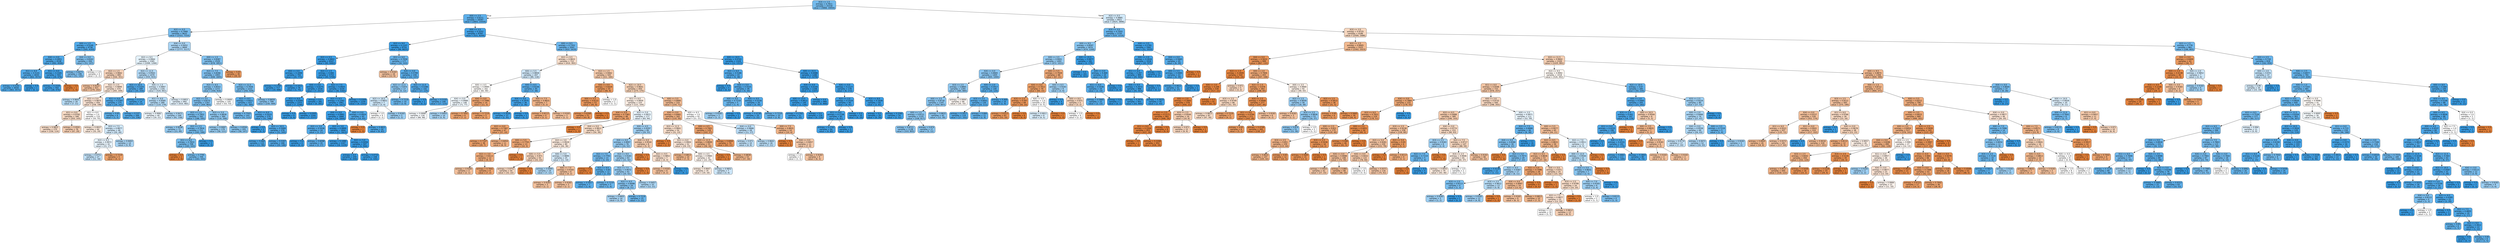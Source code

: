 digraph Tree {
node [shape=box, style="filled, rounded", color="black", fontname=helvetica] ;
edge [fontname=helvetica] ;
0 [label="X[3] <= 1.5\nentropy = 0.7811\nsamples = 25318\nvalue = [5868, 19450]", fillcolor="#399de5b2"] ;
1 [label="X[0] <= 2.5\nentropy = 0.6211\nsamples = 18397\nvalue = [2843, 15554]", fillcolor="#399de5d0"] ;
0 -> 1 [labeldistance=2.5, labelangle=45, headlabel="True"] ;
2 [label="X[2] <= 0.5\nentropy = 0.7968\nsamples = 9632\nvalue = [2322, 7310]", fillcolor="#399de5ae"] ;
1 -> 2 ;
3 [label="X[0] <= 1.5\nentropy = 0.5149\nsamples = 4738\nvalue = [545, 4193]", fillcolor="#399de5de"] ;
2 -> 3 ;
4 [label="X[4] <= 0.0\nentropy = 0.4951\nsamples = 4538\nvalue = [492, 4046]", fillcolor="#399de5e0"] ;
3 -> 4 ;
5 [label="X[1] <= 6.0\nentropy = 0.5141\nsamples = 4035\nvalue = [463, 3572]", fillcolor="#399de5de"] ;
4 -> 5 ;
6 [label="entropy = 0.5142\nsamples = 4034\nvalue = [463, 3571]", fillcolor="#399de5de"] ;
5 -> 6 ;
7 [label="entropy = 0.0\nsamples = 1\nvalue = [0, 1]", fillcolor="#399de5ff"] ;
5 -> 7 ;
8 [label="X[1] <= 6.0\nentropy = 0.3181\nsamples = 503\nvalue = [29, 474]", fillcolor="#399de5ef"] ;
4 -> 8 ;
9 [label="entropy = 0.3104\nsamples = 502\nvalue = [28, 474]", fillcolor="#399de5f0"] ;
8 -> 9 ;
10 [label="entropy = 0.0\nsamples = 1\nvalue = [1, 0]", fillcolor="#e58139ff"] ;
8 -> 10 ;
11 [label="X[4] <= 0.0\nentropy = 0.8342\nsamples = 200\nvalue = [53, 147]", fillcolor="#399de5a3"] ;
3 -> 11 ;
12 [label="entropy = 0.8271\nsamples = 196\nvalue = [51, 145]", fillcolor="#399de5a5"] ;
11 -> 12 ;
13 [label="entropy = 1.0\nsamples = 4\nvalue = [2, 2]", fillcolor="#e5813900"] ;
11 -> 13 ;
14 [label="X[4] <= 0.0\nentropy = 0.9452\nsamples = 4894\nvalue = [1777, 3117]", fillcolor="#399de56e"] ;
2 -> 14 ;
15 [label="X[2] <= 9.5\nentropy = 0.9964\nsamples = 2365\nvalue = [1099, 1266]", fillcolor="#399de522"] ;
14 -> 15 ;
16 [label="X[2] <= 1.5\nentropy = 0.9662\nsamples = 895\nvalue = [544, 351]", fillcolor="#e581395a"] ;
15 -> 16 ;
17 [label="entropy = 0.9222\nsamples = 421\nvalue = [279, 142]", fillcolor="#e581397d"] ;
16 -> 17 ;
18 [label="X[2] <= 2.5\nentropy = 0.9899\nsamples = 474\nvalue = [265, 209]", fillcolor="#e5813936"] ;
16 -> 18 ;
19 [label="entropy = 0.9641\nsamples = 18\nvalue = [7, 11]", fillcolor="#399de55d"] ;
18 -> 19 ;
20 [label="X[2] <= 5.0\nentropy = 0.9875\nsamples = 456\nvalue = [258, 198]", fillcolor="#e581393b"] ;
18 -> 20 ;
21 [label="X[1] <= 6.0\nentropy = 0.9782\nsamples = 346\nvalue = [203, 143]", fillcolor="#e581394b"] ;
20 -> 21 ;
22 [label="entropy = 0.9825\nsamples = 270\nvalue = [156, 114]", fillcolor="#e5813945"] ;
21 -> 22 ;
23 [label="entropy = 0.9591\nsamples = 76\nvalue = [47, 29]", fillcolor="#e5813962"] ;
21 -> 23 ;
24 [label="X[1] <= 6.0\nentropy = 1.0\nsamples = 110\nvalue = [55, 55]", fillcolor="#e5813900"] ;
20 -> 24 ;
25 [label="entropy = 0.9937\nsamples = 64\nvalue = [35, 29]", fillcolor="#e581392c"] ;
24 -> 25 ;
26 [label="X[2] <= 7.5\nentropy = 0.9877\nsamples = 46\nvalue = [20, 26]", fillcolor="#399de53b"] ;
24 -> 26 ;
27 [label="X[2] <= 6.5\nentropy = 0.9972\nsamples = 32\nvalue = [15, 17]", fillcolor="#399de51e"] ;
26 -> 27 ;
28 [label="entropy = 0.9751\nsamples = 27\nvalue = [11, 16]", fillcolor="#399de550"] ;
27 -> 28 ;
29 [label="entropy = 0.7219\nsamples = 5\nvalue = [4, 1]", fillcolor="#e58139bf"] ;
27 -> 29 ;
30 [label="entropy = 0.9403\nsamples = 14\nvalue = [5, 9]", fillcolor="#399de571"] ;
26 -> 30 ;
31 [label="X[2] <= 11.5\nentropy = 0.9563\nsamples = 1470\nvalue = [555, 915]", fillcolor="#399de564"] ;
15 -> 31 ;
32 [label="X[2] <= 10.5\nentropy = 0.5325\nsamples = 289\nvalue = [35, 254]", fillcolor="#399de5dc"] ;
31 -> 32 ;
33 [label="X[1] <= 6.0\nentropy = 0.5397\nsamples = 275\nvalue = [34, 241]", fillcolor="#399de5db"] ;
32 -> 33 ;
34 [label="entropy = 0.65\nsamples = 6\nvalue = [1, 5]", fillcolor="#399de5cc"] ;
33 -> 34 ;
35 [label="entropy = 0.537\nsamples = 269\nvalue = [33, 236]", fillcolor="#399de5db"] ;
33 -> 35 ;
36 [label="entropy = 0.3712\nsamples = 14\nvalue = [1, 13]", fillcolor="#399de5eb"] ;
32 -> 36 ;
37 [label="X[0] <= 1.5\nentropy = 0.9897\nsamples = 1181\nvalue = [520, 661]", fillcolor="#399de536"] ;
31 -> 37 ;
38 [label="X[1] <= 6.0\nentropy = 0.9585\nsamples = 289\nvalue = [110, 179]", fillcolor="#399de562"] ;
37 -> 38 ;
39 [label="entropy = 0.9982\nsamples = 40\nvalue = [19, 21]", fillcolor="#399de518"] ;
38 -> 39 ;
40 [label="entropy = 0.9471\nsamples = 249\nvalue = [91, 158]", fillcolor="#399de56c"] ;
38 -> 40 ;
41 [label="entropy = 0.9953\nsamples = 892\nvalue = [410, 482]", fillcolor="#399de526"] ;
37 -> 41 ;
42 [label="X[0] <= 1.5\nentropy = 0.8387\nsamples = 2529\nvalue = [678, 1851]", fillcolor="#399de5a2"] ;
14 -> 42 ;
43 [label="X[2] <= 7.5\nentropy = 0.8266\nsamples = 2493\nvalue = [648, 1845]", fillcolor="#399de5a5"] ;
42 -> 43 ;
44 [label="X[2] <= 6.5\nentropy = 0.8553\nsamples = 1272\nvalue = [356, 916]", fillcolor="#399de59c"] ;
43 -> 44 ;
45 [label="X[2] <= 3.5\nentropy = 0.8275\nsamples = 1167\nvalue = [304, 863]", fillcolor="#399de5a5"] ;
44 -> 45 ;
46 [label="X[2] <= 1.5\nentropy = 0.7952\nsamples = 783\nvalue = [188, 595]", fillcolor="#399de5ae"] ;
45 -> 46 ;
47 [label="entropy = 0.9038\nsamples = 72\nvalue = [23, 49]", fillcolor="#399de587"] ;
46 -> 47 ;
48 [label="X[2] <= 2.5\nentropy = 0.7816\nsamples = 711\nvalue = [165, 546]", fillcolor="#399de5b2"] ;
46 -> 48 ;
49 [label="X[1] <= 6.0\nentropy = 0.7833\nsamples = 708\nvalue = [165, 543]", fillcolor="#399de5b2"] ;
48 -> 49 ;
50 [label="entropy = 0.0\nsamples = 2\nvalue = [2, 0]", fillcolor="#e58139ff"] ;
49 -> 50 ;
51 [label="entropy = 0.7795\nsamples = 706\nvalue = [163, 543]", fillcolor="#399de5b2"] ;
49 -> 51 ;
52 [label="entropy = 0.0\nsamples = 3\nvalue = [0, 3]", fillcolor="#399de5ff"] ;
48 -> 52 ;
53 [label="X[2] <= 5.0\nentropy = 0.8838\nsamples = 384\nvalue = [116, 268]", fillcolor="#399de591"] ;
45 -> 53 ;
54 [label="entropy = 0.9087\nsamples = 179\nvalue = [58, 121]", fillcolor="#399de585"] ;
53 -> 54 ;
55 [label="entropy = 0.8594\nsamples = 205\nvalue = [58, 147]", fillcolor="#399de59a"] ;
53 -> 55 ;
56 [label="entropy = 0.9999\nsamples = 105\nvalue = [52, 53]", fillcolor="#399de505"] ;
44 -> 56 ;
57 [label="X[2] <= 11.5\nentropy = 0.7936\nsamples = 1221\nvalue = [292, 929]", fillcolor="#399de5af"] ;
43 -> 57 ;
58 [label="X[2] <= 8.5\nentropy = 0.6021\nsamples = 422\nvalue = [62, 360]", fillcolor="#399de5d3"] ;
57 -> 58 ;
59 [label="entropy = 0.7543\nsamples = 143\nvalue = [31, 112]", fillcolor="#399de5b8"] ;
58 -> 59 ;
60 [label="X[1] <= 6.0\nentropy = 0.5033\nsamples = 279\nvalue = [31, 248]", fillcolor="#399de5df"] ;
58 -> 60 ;
61 [label="entropy = 0.0\nsamples = 3\nvalue = [0, 3]", fillcolor="#399de5ff"] ;
60 -> 61 ;
62 [label="X[2] <= 10.5\nentropy = 0.5069\nsamples = 276\nvalue = [31, 245]", fillcolor="#399de5df"] ;
60 -> 62 ;
63 [label="entropy = 0.469\nsamples = 110\nvalue = [11, 99]", fillcolor="#399de5e3"] ;
62 -> 63 ;
64 [label="entropy = 0.5307\nsamples = 166\nvalue = [20, 146]", fillcolor="#399de5dc"] ;
62 -> 64 ;
65 [label="entropy = 0.8659\nsamples = 799\nvalue = [230, 569]", fillcolor="#399de598"] ;
57 -> 65 ;
66 [label="entropy = 0.65\nsamples = 36\nvalue = [30, 6]", fillcolor="#e58139cc"] ;
42 -> 66 ;
67 [label="X[0] <= 3.5\nentropy = 0.3252\nsamples = 8765\nvalue = [521, 8244]", fillcolor="#399de5ef"] ;
1 -> 67 ;
68 [label="X[2] <= 9.0\nentropy = 0.1107\nsamples = 6724\nvalue = [99, 6625]", fillcolor="#399de5fb"] ;
67 -> 68 ;
69 [label="X[2] <= 0.5\nentropy = 0.0803\nsamples = 6547\nvalue = [65, 6482]", fillcolor="#399de5fc"] ;
68 -> 69 ;
70 [label="X[4] <= 0.0\nentropy = 0.1698\nsamples = 793\nvalue = [20, 773]", fillcolor="#399de5f8"] ;
69 -> 70 ;
71 [label="entropy = 0.1765\nsamples = 717\nvalue = [19, 698]", fillcolor="#399de5f8"] ;
70 -> 71 ;
72 [label="entropy = 0.1011\nsamples = 76\nvalue = [1, 75]", fillcolor="#399de5fc"] ;
70 -> 72 ;
73 [label="X[2] <= 1.5\nentropy = 0.066\nsamples = 5754\nvalue = [45, 5709]", fillcolor="#399de5fd"] ;
69 -> 73 ;
74 [label="X[4] <= 0.0\nentropy = 0.0275\nsamples = 2534\nvalue = [7, 2527]", fillcolor="#399de5fe"] ;
73 -> 74 ;
75 [label="X[1] <= 6.0\nentropy = 0.0304\nsamples = 2253\nvalue = [7, 2246]", fillcolor="#399de5fe"] ;
74 -> 75 ;
76 [label="entropy = 0.0\nsamples = 9\nvalue = [0, 9]", fillcolor="#399de5ff"] ;
75 -> 76 ;
77 [label="entropy = 0.0305\nsamples = 2244\nvalue = [7, 2237]", fillcolor="#399de5fe"] ;
75 -> 77 ;
78 [label="entropy = 0.0\nsamples = 281\nvalue = [0, 281]", fillcolor="#399de5ff"] ;
74 -> 78 ;
79 [label="X[2] <= 7.5\nentropy = 0.0925\nsamples = 3220\nvalue = [38, 3182]", fillcolor="#399de5fc"] ;
73 -> 79 ;
80 [label="X[2] <= 6.5\nentropy = 0.1262\nsamples = 1961\nvalue = [34, 1927]", fillcolor="#399de5fb"] ;
79 -> 80 ;
81 [label="X[4] <= 0.0\nentropy = 0.0991\nsamples = 1868\nvalue = [24, 1844]", fillcolor="#399de5fc"] ;
80 -> 81 ;
82 [label="X[2] <= 3.0\nentropy = 0.5436\nsamples = 24\nvalue = [3, 21]", fillcolor="#399de5db"] ;
81 -> 82 ;
83 [label="entropy = 0.0\nsamples = 4\nvalue = [0, 4]", fillcolor="#399de5ff"] ;
82 -> 83 ;
84 [label="entropy = 0.6098\nsamples = 20\nvalue = [3, 17]", fillcolor="#399de5d2"] ;
82 -> 84 ;
85 [label="X[2] <= 3.0\nentropy = 0.0899\nsamples = 1844\nvalue = [21, 1823]", fillcolor="#399de5fc"] ;
81 -> 85 ;
86 [label="entropy = 0.1089\nsamples = 1247\nvalue = [18, 1229]", fillcolor="#399de5fb"] ;
85 -> 86 ;
87 [label="X[2] <= 5.0\nentropy = 0.0456\nsamples = 597\nvalue = [3, 594]", fillcolor="#399de5fe"] ;
85 -> 87 ;
88 [label="entropy = 0.0\nsamples = 259\nvalue = [0, 259]", fillcolor="#399de5ff"] ;
87 -> 88 ;
89 [label="entropy = 0.0732\nsamples = 338\nvalue = [3, 335]", fillcolor="#399de5fd"] ;
87 -> 89 ;
90 [label="X[4] <= 0.0\nentropy = 0.4924\nsamples = 93\nvalue = [10, 83]", fillcolor="#399de5e0"] ;
80 -> 90 ;
91 [label="entropy = 0.0\nsamples = 1\nvalue = [1, 0]", fillcolor="#e58139ff"] ;
90 -> 91 ;
92 [label="entropy = 0.4621\nsamples = 92\nvalue = [9, 83]", fillcolor="#399de5e3"] ;
90 -> 92 ;
93 [label="entropy = 0.0309\nsamples = 1259\nvalue = [4, 1255]", fillcolor="#399de5fe"] ;
79 -> 93 ;
94 [label="X[1] <= 6.0\nentropy = 0.7058\nsamples = 177\nvalue = [34, 143]", fillcolor="#399de5c2"] ;
68 -> 94 ;
95 [label="entropy = 0.9183\nsamples = 18\nvalue = [12, 6]", fillcolor="#e581397f"] ;
94 -> 95 ;
96 [label="X[4] <= 0.0\nentropy = 0.5799\nsamples = 159\nvalue = [22, 137]", fillcolor="#399de5d6"] ;
94 -> 96 ;
97 [label="X[2] <= 11.5\nentropy = 0.874\nsamples = 17\nvalue = [5, 12]", fillcolor="#399de595"] ;
96 -> 97 ;
98 [label="X[2] <= 10.5\nentropy = 0.9852\nsamples = 7\nvalue = [3, 4]", fillcolor="#399de540"] ;
97 -> 98 ;
99 [label="entropy = 1.0\nsamples = 4\nvalue = [2, 2]", fillcolor="#e5813900"] ;
98 -> 99 ;
100 [label="entropy = 0.9183\nsamples = 3\nvalue = [1, 2]", fillcolor="#399de57f"] ;
98 -> 100 ;
101 [label="entropy = 0.7219\nsamples = 10\nvalue = [2, 8]", fillcolor="#399de5bf"] ;
97 -> 101 ;
102 [label="X[2] <= 11.5\nentropy = 0.5286\nsamples = 142\nvalue = [17, 125]", fillcolor="#399de5dc"] ;
96 -> 102 ;
103 [label="entropy = 0.0\nsamples = 2\nvalue = [0, 2]", fillcolor="#399de5ff"] ;
102 -> 103 ;
104 [label="entropy = 0.5335\nsamples = 140\nvalue = [17, 123]", fillcolor="#399de5dc"] ;
102 -> 104 ;
105 [label="X[0] <= 8.5\nentropy = 0.7352\nsamples = 2041\nvalue = [422, 1619]", fillcolor="#399de5bd"] ;
67 -> 105 ;
106 [label="X[2] <= 0.5\nentropy = 0.9833\nsamples = 712\nvalue = [410, 302]", fillcolor="#e5813943"] ;
105 -> 106 ;
107 [label="X[0] <= 5.5\nentropy = 0.9858\nsamples = 207\nvalue = [89, 118]", fillcolor="#399de53f"] ;
106 -> 107 ;
108 [label="X[0] <= 4.5\nentropy = 0.9999\nsamples = 162\nvalue = [82, 80]", fillcolor="#e5813906"] ;
107 -> 108 ;
109 [label="X[4] <= 0.0\nentropy = 0.9988\nsamples = 148\nvalue = [71, 77]", fillcolor="#399de514"] ;
108 -> 109 ;
110 [label="entropy = 0.9998\nsamples = 134\nvalue = [66, 68]", fillcolor="#399de508"] ;
109 -> 110 ;
111 [label="entropy = 0.9403\nsamples = 14\nvalue = [5, 9]", fillcolor="#399de571"] ;
109 -> 111 ;
112 [label="X[4] <= 0.0\nentropy = 0.7496\nsamples = 14\nvalue = [11, 3]", fillcolor="#e58139b9"] ;
108 -> 112 ;
113 [label="entropy = 0.7642\nsamples = 9\nvalue = [7, 2]", fillcolor="#e58139b6"] ;
112 -> 113 ;
114 [label="entropy = 0.7219\nsamples = 5\nvalue = [4, 1]", fillcolor="#e58139bf"] ;
112 -> 114 ;
115 [label="X[0] <= 6.5\nentropy = 0.6236\nsamples = 45\nvalue = [7, 38]", fillcolor="#399de5d0"] ;
107 -> 115 ;
116 [label="X[4] <= 0.0\nentropy = 0.2975\nsamples = 38\nvalue = [2, 36]", fillcolor="#399de5f1"] ;
115 -> 116 ;
117 [label="entropy = 0.3034\nsamples = 37\nvalue = [2, 35]", fillcolor="#399de5f0"] ;
116 -> 117 ;
118 [label="entropy = 0.0\nsamples = 1\nvalue = [0, 1]", fillcolor="#399de5ff"] ;
116 -> 118 ;
119 [label="X[0] <= 7.5\nentropy = 0.8631\nsamples = 7\nvalue = [5, 2]", fillcolor="#e5813999"] ;
115 -> 119 ;
120 [label="entropy = 0.8113\nsamples = 4\nvalue = [3, 1]", fillcolor="#e58139aa"] ;
119 -> 120 ;
121 [label="entropy = 0.9183\nsamples = 3\nvalue = [2, 1]", fillcolor="#e581397f"] ;
119 -> 121 ;
122 [label="X[2] <= 1.5\nentropy = 0.9462\nsamples = 505\nvalue = [321, 184]", fillcolor="#e581396d"] ;
106 -> 122 ;
123 [label="X[4] <= 0.0\nentropy = 0.6429\nsamples = 55\nvalue = [46, 9]", fillcolor="#e58139cd"] ;
122 -> 123 ;
124 [label="X[0] <= 5.5\nentropy = 0.6122\nsamples = 53\nvalue = [45, 8]", fillcolor="#e58139d2"] ;
123 -> 124 ;
125 [label="entropy = 0.6268\nsamples = 51\nvalue = [43, 8]", fillcolor="#e58139d0"] ;
124 -> 125 ;
126 [label="entropy = 0.0\nsamples = 2\nvalue = [2, 0]", fillcolor="#e58139ff"] ;
124 -> 126 ;
127 [label="entropy = 1.0\nsamples = 2\nvalue = [1, 1]", fillcolor="#e5813900"] ;
123 -> 127 ;
128 [label="X[2] <= 10.5\nentropy = 0.9641\nsamples = 450\nvalue = [275, 175]", fillcolor="#e581395d"] ;
122 -> 128 ;
129 [label="X[1] <= 6.0\nentropy = 0.9959\nsamples = 225\nvalue = [121, 104]", fillcolor="#e5813924"] ;
128 -> 129 ;
130 [label="X[4] <= 0.0\nentropy = 0.7383\nsamples = 48\nvalue = [38, 10]", fillcolor="#e58139bc"] ;
129 -> 130 ;
131 [label="X[2] <= 6.0\nentropy = 0.7467\nsamples = 47\nvalue = [37, 10]", fillcolor="#e58139ba"] ;
130 -> 131 ;
132 [label="entropy = 0.7107\nsamples = 36\nvalue = [29, 7]", fillcolor="#e58139c1"] ;
131 -> 132 ;
133 [label="entropy = 0.8454\nsamples = 11\nvalue = [8, 3]", fillcolor="#e581399f"] ;
131 -> 133 ;
134 [label="entropy = 0.0\nsamples = 1\nvalue = [1, 0]", fillcolor="#e58139ff"] ;
130 -> 134 ;
135 [label="X[2] <= 5.0\nentropy = 0.9972\nsamples = 177\nvalue = [83, 94]", fillcolor="#399de51e"] ;
129 -> 135 ;
136 [label="X[4] <= 0.0\nentropy = 0.9812\nsamples = 93\nvalue = [54, 39]", fillcolor="#e5813947"] ;
135 -> 136 ;
137 [label="X[0] <= 5.5\nentropy = 0.7793\nsamples = 13\nvalue = [10, 3]", fillcolor="#e58139b3"] ;
136 -> 137 ;
138 [label="X[2] <= 3.0\nentropy = 0.8113\nsamples = 12\nvalue = [9, 3]", fillcolor="#e58139aa"] ;
137 -> 138 ;
139 [label="entropy = 0.9183\nsamples = 3\nvalue = [2, 1]", fillcolor="#e581397f"] ;
138 -> 139 ;
140 [label="entropy = 0.7642\nsamples = 9\nvalue = [7, 2]", fillcolor="#e58139b6"] ;
138 -> 140 ;
141 [label="entropy = 0.0\nsamples = 1\nvalue = [1, 0]", fillcolor="#e58139ff"] ;
137 -> 141 ;
142 [label="X[2] <= 3.0\nentropy = 0.9928\nsamples = 80\nvalue = [44, 36]", fillcolor="#e581392e"] ;
136 -> 142 ;
143 [label="X[0] <= 5.5\nentropy = 0.971\nsamples = 55\nvalue = [33, 22]", fillcolor="#e5813955"] ;
142 -> 143 ;
144 [label="entropy = 0.9751\nsamples = 54\nvalue = [32, 22]", fillcolor="#e5813950"] ;
143 -> 144 ;
145 [label="entropy = 0.0\nsamples = 1\nvalue = [1, 0]", fillcolor="#e58139ff"] ;
143 -> 145 ;
146 [label="X[0] <= 5.0\nentropy = 0.9896\nsamples = 25\nvalue = [11, 14]", fillcolor="#399de537"] ;
142 -> 146 ;
147 [label="entropy = 0.9495\nsamples = 19\nvalue = [7, 12]", fillcolor="#399de56a"] ;
146 -> 147 ;
148 [label="X[0] <= 7.0\nentropy = 0.9183\nsamples = 6\nvalue = [4, 2]", fillcolor="#e581397f"] ;
146 -> 148 ;
149 [label="entropy = 0.9183\nsamples = 3\nvalue = [2, 1]", fillcolor="#e581397f"] ;
148 -> 149 ;
150 [label="entropy = 0.9183\nsamples = 3\nvalue = [2, 1]", fillcolor="#e581397f"] ;
148 -> 150 ;
151 [label="X[0] <= 4.5\nentropy = 0.9297\nsamples = 84\nvalue = [29, 55]", fillcolor="#399de579"] ;
135 -> 151 ;
152 [label="X[4] <= 0.0\nentropy = 0.8997\nsamples = 76\nvalue = [24, 52]", fillcolor="#399de589"] ;
151 -> 152 ;
153 [label="X[2] <= 7.5\nentropy = 0.7793\nsamples = 13\nvalue = [3, 10]", fillcolor="#399de5b3"] ;
152 -> 153 ;
154 [label="entropy = 0.0\nsamples = 1\nvalue = [1, 0]", fillcolor="#e58139ff"] ;
153 -> 154 ;
155 [label="X[2] <= 9.0\nentropy = 0.65\nsamples = 12\nvalue = [2, 10]", fillcolor="#399de5cc"] ;
153 -> 155 ;
156 [label="entropy = 0.5917\nsamples = 7\nvalue = [1, 6]", fillcolor="#399de5d4"] ;
155 -> 156 ;
157 [label="entropy = 0.7219\nsamples = 5\nvalue = [1, 4]", fillcolor="#399de5bf"] ;
155 -> 157 ;
158 [label="X[2] <= 9.0\nentropy = 0.9183\nsamples = 63\nvalue = [21, 42]", fillcolor="#399de57f"] ;
152 -> 158 ;
159 [label="X[2] <= 7.5\nentropy = 0.9072\nsamples = 62\nvalue = [20, 42]", fillcolor="#399de586"] ;
158 -> 159 ;
160 [label="X[2] <= 6.5\nentropy = 0.8498\nsamples = 29\nvalue = [8, 21]", fillcolor="#399de59e"] ;
159 -> 160 ;
161 [label="entropy = 0.9403\nsamples = 14\nvalue = [5, 9]", fillcolor="#399de571"] ;
160 -> 161 ;
162 [label="entropy = 0.7219\nsamples = 15\nvalue = [3, 12]", fillcolor="#399de5bf"] ;
160 -> 162 ;
163 [label="entropy = 0.9457\nsamples = 33\nvalue = [12, 21]", fillcolor="#399de56d"] ;
159 -> 163 ;
164 [label="entropy = 0.0\nsamples = 1\nvalue = [1, 0]", fillcolor="#e58139ff"] ;
158 -> 164 ;
165 [label="X[4] <= 0.0\nentropy = 0.9544\nsamples = 8\nvalue = [5, 3]", fillcolor="#e5813966"] ;
151 -> 165 ;
166 [label="entropy = 0.0\nsamples = 1\nvalue = [1, 0]", fillcolor="#e58139ff"] ;
165 -> 166 ;
167 [label="X[2] <= 9.5\nentropy = 0.9852\nsamples = 7\nvalue = [4, 3]", fillcolor="#e5813940"] ;
165 -> 167 ;
168 [label="entropy = 0.9183\nsamples = 6\nvalue = [4, 2]", fillcolor="#e581397f"] ;
167 -> 168 ;
169 [label="entropy = 0.0\nsamples = 1\nvalue = [0, 1]", fillcolor="#399de5ff"] ;
167 -> 169 ;
170 [label="X[0] <= 5.5\nentropy = 0.8995\nsamples = 225\nvalue = [154, 71]", fillcolor="#e5813989"] ;
128 -> 170 ;
171 [label="X[4] <= 0.0\nentropy = 0.8461\nsamples = 183\nvalue = [133, 50]", fillcolor="#e581399f"] ;
170 -> 171 ;
172 [label="X[2] <= 11.5\nentropy = 0.9841\nsamples = 54\nvalue = [31, 23]", fillcolor="#e5813942"] ;
171 -> 172 ;
173 [label="entropy = 0.0\nsamples = 2\nvalue = [2, 0]", fillcolor="#e58139ff"] ;
172 -> 173 ;
174 [label="X[1] <= 6.0\nentropy = 0.9904\nsamples = 52\nvalue = [29, 23]", fillcolor="#e5813935"] ;
172 -> 174 ;
175 [label="entropy = 0.8813\nsamples = 10\nvalue = [7, 3]", fillcolor="#e5813992"] ;
174 -> 175 ;
176 [label="X[0] <= 4.5\nentropy = 0.9984\nsamples = 42\nvalue = [22, 20]", fillcolor="#e5813917"] ;
174 -> 176 ;
177 [label="entropy = 0.9947\nsamples = 35\nvalue = [19, 16]", fillcolor="#e5813928"] ;
176 -> 177 ;
178 [label="entropy = 0.9852\nsamples = 7\nvalue = [3, 4]", fillcolor="#399de540"] ;
176 -> 178 ;
179 [label="X[0] <= 4.5\nentropy = 0.7401\nsamples = 129\nvalue = [102, 27]", fillcolor="#e58139bb"] ;
171 -> 179 ;
180 [label="X[2] <= 11.5\nentropy = 0.8699\nsamples = 55\nvalue = [39, 16]", fillcolor="#e5813996"] ;
179 -> 180 ;
181 [label="entropy = 0.0\nsamples = 2\nvalue = [2, 0]", fillcolor="#e58139ff"] ;
180 -> 181 ;
182 [label="entropy = 0.8836\nsamples = 53\nvalue = [37, 16]", fillcolor="#e5813991"] ;
180 -> 182 ;
183 [label="entropy = 0.6064\nsamples = 74\nvalue = [63, 11]", fillcolor="#e58139d2"] ;
179 -> 183 ;
184 [label="X[0] <= 6.5\nentropy = 1.0\nsamples = 42\nvalue = [21, 21]", fillcolor="#e5813900"] ;
170 -> 184 ;
185 [label="X[4] <= 0.0\nentropy = 0.9666\nsamples = 28\nvalue = [11, 17]", fillcolor="#399de55a"] ;
184 -> 185 ;
186 [label="entropy = 0.971\nsamples = 10\nvalue = [4, 6]", fillcolor="#399de555"] ;
185 -> 186 ;
187 [label="entropy = 0.9641\nsamples = 18\nvalue = [7, 11]", fillcolor="#399de55d"] ;
185 -> 187 ;
188 [label="X[0] <= 7.5\nentropy = 0.8631\nsamples = 14\nvalue = [10, 4]", fillcolor="#e5813999"] ;
184 -> 188 ;
189 [label="entropy = 0.0\nsamples = 3\nvalue = [3, 0]", fillcolor="#e58139ff"] ;
188 -> 189 ;
190 [label="X[4] <= 0.0\nentropy = 0.9457\nsamples = 11\nvalue = [7, 4]", fillcolor="#e581396d"] ;
188 -> 190 ;
191 [label="entropy = 1.0\nsamples = 2\nvalue = [1, 1]", fillcolor="#e5813900"] ;
190 -> 191 ;
192 [label="entropy = 0.9183\nsamples = 9\nvalue = [6, 3]", fillcolor="#e581397f"] ;
190 -> 192 ;
193 [label="X[0] <= 10.5\nentropy = 0.0743\nsamples = 1329\nvalue = [12, 1317]", fillcolor="#399de5fd"] ;
105 -> 193 ;
194 [label="X[2] <= 6.0\nentropy = 0.5186\nsamples = 43\nvalue = [5, 38]", fillcolor="#399de5dd"] ;
193 -> 194 ;
195 [label="entropy = 0.0\nsamples = 4\nvalue = [0, 4]", fillcolor="#399de5ff"] ;
194 -> 195 ;
196 [label="X[4] <= 0.0\nentropy = 0.5525\nsamples = 39\nvalue = [5, 34]", fillcolor="#399de5da"] ;
194 -> 196 ;
197 [label="X[0] <= 9.5\nentropy = 0.7219\nsamples = 5\nvalue = [1, 4]", fillcolor="#399de5bf"] ;
196 -> 197 ;
198 [label="entropy = 0.9183\nsamples = 3\nvalue = [1, 2]", fillcolor="#399de57f"] ;
197 -> 198 ;
199 [label="entropy = 0.0\nsamples = 2\nvalue = [0, 2]", fillcolor="#399de5ff"] ;
197 -> 199 ;
200 [label="X[0] <= 9.5\nentropy = 0.5226\nsamples = 34\nvalue = [4, 30]", fillcolor="#399de5dd"] ;
196 -> 200 ;
201 [label="entropy = 0.4138\nsamples = 24\nvalue = [2, 22]", fillcolor="#399de5e8"] ;
200 -> 201 ;
202 [label="entropy = 0.7219\nsamples = 10\nvalue = [2, 8]", fillcolor="#399de5bf"] ;
200 -> 202 ;
203 [label="X[0] <= 15.5\nentropy = 0.0488\nsamples = 1286\nvalue = [7, 1279]", fillcolor="#399de5fe"] ;
193 -> 203 ;
204 [label="X[4] <= 0.0\nentropy = 0.0104\nsamples = 1108\nvalue = [1, 1107]", fillcolor="#399de5ff"] ;
203 -> 204 ;
205 [label="X[0] <= 13.5\nentropy = 0.0612\nsamples = 140\nvalue = [1, 139]", fillcolor="#399de5fd"] ;
204 -> 205 ;
206 [label="entropy = 0.2762\nsamples = 21\nvalue = [1, 20]", fillcolor="#399de5f2"] ;
205 -> 206 ;
207 [label="entropy = 0.0\nsamples = 119\nvalue = [0, 119]", fillcolor="#399de5ff"] ;
205 -> 207 ;
208 [label="entropy = 0.0\nsamples = 968\nvalue = [0, 968]", fillcolor="#399de5ff"] ;
204 -> 208 ;
209 [label="X[4] <= 0.0\nentropy = 0.2127\nsamples = 178\nvalue = [6, 172]", fillcolor="#399de5f6"] ;
203 -> 209 ;
210 [label="X[2] <= 2.0\nentropy = 0.2519\nsamples = 95\nvalue = [4, 91]", fillcolor="#399de5f4"] ;
209 -> 210 ;
211 [label="X[1] <= 6.0\nentropy = 0.2738\nsamples = 85\nvalue = [4, 81]", fillcolor="#399de5f2"] ;
210 -> 211 ;
212 [label="entropy = 0.2762\nsamples = 84\nvalue = [4, 80]", fillcolor="#399de5f2"] ;
211 -> 212 ;
213 [label="entropy = 0.0\nsamples = 1\nvalue = [0, 1]", fillcolor="#399de5ff"] ;
211 -> 213 ;
214 [label="entropy = 0.0\nsamples = 10\nvalue = [0, 10]", fillcolor="#399de5ff"] ;
210 -> 214 ;
215 [label="X[2] <= 8.0\nentropy = 0.1639\nsamples = 83\nvalue = [2, 81]", fillcolor="#399de5f9"] ;
209 -> 215 ;
216 [label="entropy = 0.0\nsamples = 29\nvalue = [0, 29]", fillcolor="#399de5ff"] ;
215 -> 216 ;
217 [label="entropy = 0.2285\nsamples = 54\nvalue = [2, 52]", fillcolor="#399de5f5"] ;
215 -> 217 ;
218 [label="X[2] <= 0.5\nentropy = 0.9885\nsamples = 6921\nvalue = [3025, 3896]", fillcolor="#399de539"] ;
0 -> 218 [labeldistance=2.5, labelangle=-45, headlabel="False"] ;
219 [label="X[3] <= 3.5\nentropy = 0.7055\nsamples = 2735\nvalue = [525, 2210]", fillcolor="#399de5c2"] ;
218 -> 219 ;
220 [label="X[0] <= 9.5\nentropy = 0.8597\nsamples = 1674\nvalue = [474, 1200]", fillcolor="#399de59a"] ;
219 -> 220 ;
221 [label="X[0] <= 3.5\nentropy = 0.9001\nsamples = 1493\nvalue = [472, 1021]", fillcolor="#399de589"] ;
220 -> 221 ;
222 [label="X[4] <= 0.0\nentropy = 0.8665\nsamples = 1405\nvalue = [405, 1000]", fillcolor="#399de598"] ;
221 -> 222 ;
223 [label="X[3] <= 2.5\nentropy = 0.8865\nsamples = 1265\nvalue = [385, 880]", fillcolor="#399de58f"] ;
222 -> 223 ;
224 [label="X[0] <= 2.5\nentropy = 0.8718\nsamples = 1197\nvalue = [350, 847]", fillcolor="#399de596"] ;
223 -> 224 ;
225 [label="X[0] <= 1.5\nentropy = 0.8721\nsamples = 1155\nvalue = [338, 817]", fillcolor="#399de596"] ;
224 -> 225 ;
226 [label="entropy = 0.8721\nsamples = 1138\nvalue = [333, 805]", fillcolor="#399de596"] ;
225 -> 226 ;
227 [label="entropy = 0.874\nsamples = 17\nvalue = [5, 12]", fillcolor="#399de595"] ;
225 -> 227 ;
228 [label="entropy = 0.8631\nsamples = 42\nvalue = [12, 30]", fillcolor="#399de599"] ;
224 -> 228 ;
229 [label="entropy = 0.9994\nsamples = 68\nvalue = [35, 33]", fillcolor="#e581390f"] ;
223 -> 229 ;
230 [label="X[0] <= 2.0\nentropy = 0.5917\nsamples = 140\nvalue = [20, 120]", fillcolor="#399de5d4"] ;
222 -> 230 ;
231 [label="X[3] <= 2.5\nentropy = 0.6001\nsamples = 130\nvalue = [19, 111]", fillcolor="#399de5d3"] ;
230 -> 231 ;
232 [label="entropy = 0.5917\nsamples = 119\nvalue = [17, 102]", fillcolor="#399de5d4"] ;
231 -> 232 ;
233 [label="entropy = 0.684\nsamples = 11\nvalue = [2, 9]", fillcolor="#399de5c6"] ;
231 -> 233 ;
234 [label="entropy = 0.469\nsamples = 10\nvalue = [1, 9]", fillcolor="#399de5e3"] ;
230 -> 234 ;
235 [label="X[0] <= 5.5\nentropy = 0.7928\nsamples = 88\nvalue = [67, 21]", fillcolor="#e58139af"] ;
221 -> 235 ;
236 [label="X[4] <= 0.0\nentropy = 0.7012\nsamples = 79\nvalue = [64, 15]", fillcolor="#e58139c3"] ;
235 -> 236 ;
237 [label="X[3] <= 2.5\nentropy = 0.597\nsamples = 69\nvalue = [59, 10]", fillcolor="#e58139d4"] ;
236 -> 237 ;
238 [label="entropy = 0.6313\nsamples = 63\nvalue = [53, 10]", fillcolor="#e58139cf"] ;
237 -> 238 ;
239 [label="entropy = 0.0\nsamples = 6\nvalue = [6, 0]", fillcolor="#e58139ff"] ;
237 -> 239 ;
240 [label="X[0] <= 4.5\nentropy = 1.0\nsamples = 10\nvalue = [5, 5]", fillcolor="#e5813900"] ;
236 -> 240 ;
241 [label="entropy = 0.9911\nsamples = 9\nvalue = [4, 5]", fillcolor="#399de533"] ;
240 -> 241 ;
242 [label="entropy = 0.0\nsamples = 1\nvalue = [1, 0]", fillcolor="#e58139ff"] ;
240 -> 242 ;
243 [label="X[0] <= 6.5\nentropy = 0.9183\nsamples = 9\nvalue = [3, 6]", fillcolor="#399de57f"] ;
235 -> 243 ;
244 [label="entropy = 0.0\nsamples = 4\nvalue = [0, 4]", fillcolor="#399de5ff"] ;
243 -> 244 ;
245 [label="X[0] <= 8.0\nentropy = 0.971\nsamples = 5\nvalue = [3, 2]", fillcolor="#e5813955"] ;
243 -> 245 ;
246 [label="entropy = 1.0\nsamples = 4\nvalue = [2, 2]", fillcolor="#e5813900"] ;
245 -> 246 ;
247 [label="entropy = 0.0\nsamples = 1\nvalue = [1, 0]", fillcolor="#e58139ff"] ;
245 -> 247 ;
248 [label="X[0] <= 15.5\nentropy = 0.0877\nsamples = 181\nvalue = [2, 179]", fillcolor="#399de5fc"] ;
220 -> 248 ;
249 [label="entropy = 0.0\nsamples = 161\nvalue = [0, 161]", fillcolor="#399de5ff"] ;
248 -> 249 ;
250 [label="X[4] <= 0.0\nentropy = 0.469\nsamples = 20\nvalue = [2, 18]", fillcolor="#399de5e3"] ;
248 -> 250 ;
251 [label="X[1] <= 6.0\nentropy = 0.5436\nsamples = 16\nvalue = [2, 14]", fillcolor="#399de5db"] ;
250 -> 251 ;
252 [label="entropy = 0.5665\nsamples = 15\nvalue = [2, 13]", fillcolor="#399de5d8"] ;
251 -> 252 ;
253 [label="entropy = 0.0\nsamples = 1\nvalue = [0, 1]", fillcolor="#399de5ff"] ;
251 -> 253 ;
254 [label="entropy = 0.0\nsamples = 4\nvalue = [0, 4]", fillcolor="#399de5ff"] ;
250 -> 254 ;
255 [label="X[0] <= 3.5\nentropy = 0.2781\nsamples = 1061\nvalue = [51, 1010]", fillcolor="#399de5f2"] ;
219 -> 255 ;
256 [label="X[0] <= 2.0\nentropy = 0.2616\nsamples = 1016\nvalue = [45, 971]", fillcolor="#399de5f3"] ;
255 -> 256 ;
257 [label="X[1] <= 6.0\nentropy = 0.267\nsamples = 989\nvalue = [45, 944]", fillcolor="#399de5f3"] ;
256 -> 257 ;
258 [label="X[4] <= 0.0\nentropy = 0.2672\nsamples = 988\nvalue = [45, 943]", fillcolor="#399de5f3"] ;
257 -> 258 ;
259 [label="entropy = 0.2674\nsamples = 943\nvalue = [43, 900]", fillcolor="#399de5f3"] ;
258 -> 259 ;
260 [label="entropy = 0.2623\nsamples = 45\nvalue = [2, 43]", fillcolor="#399de5f3"] ;
258 -> 260 ;
261 [label="entropy = 0.0\nsamples = 1\nvalue = [0, 1]", fillcolor="#399de5ff"] ;
257 -> 261 ;
262 [label="entropy = 0.0\nsamples = 27\nvalue = [0, 27]", fillcolor="#399de5ff"] ;
256 -> 262 ;
263 [label="X[4] <= 0.0\nentropy = 0.5665\nsamples = 45\nvalue = [6, 39]", fillcolor="#399de5d8"] ;
255 -> 263 ;
264 [label="X[0] <= 5.5\nentropy = 0.4465\nsamples = 43\nvalue = [4, 39]", fillcolor="#399de5e5"] ;
263 -> 264 ;
265 [label="entropy = 0.4612\nsamples = 41\nvalue = [4, 37]", fillcolor="#399de5e3"] ;
264 -> 265 ;
266 [label="entropy = 0.0\nsamples = 2\nvalue = [0, 2]", fillcolor="#399de5ff"] ;
264 -> 266 ;
267 [label="entropy = 0.0\nsamples = 2\nvalue = [2, 0]", fillcolor="#e58139ff"] ;
263 -> 267 ;
268 [label="X[3] <= 3.5\nentropy = 0.9725\nsamples = 4186\nvalue = [2500, 1686]", fillcolor="#e5813953"] ;
218 -> 268 ;
269 [label="X[2] <= 2.5\nentropy = 0.8905\nsamples = 3325\nvalue = [2302, 1023]", fillcolor="#e581398e"] ;
268 -> 269 ;
270 [label="X[4] <= 0.0\nentropy = 0.5633\nsamples = 999\nvalue = [867, 132]", fillcolor="#e58139d8"] ;
269 -> 270 ;
271 [label="X[2] <= 1.5\nentropy = 0.2609\nsamples = 544\nvalue = [520, 24]", fillcolor="#e58139f3"] ;
270 -> 271 ;
272 [label="X[0] <= 3.5\nentropy = 0.246\nsamples = 539\nvalue = [517, 22]", fillcolor="#e58139f4"] ;
271 -> 272 ;
273 [label="X[0] <= 2.0\nentropy = 0.2693\nsamples = 478\nvalue = [456, 22]", fillcolor="#e58139f3"] ;
272 -> 273 ;
274 [label="X[3] <= 2.5\nentropy = 0.2171\nsamples = 462\nvalue = [446, 16]", fillcolor="#e58139f6"] ;
273 -> 274 ;
275 [label="X[1] <= 6.0\nentropy = 0.2204\nsamples = 453\nvalue = [437, 16]", fillcolor="#e58139f6"] ;
274 -> 275 ;
276 [label="entropy = 0.0\nsamples = 1\nvalue = [1, 0]", fillcolor="#e58139ff"] ;
275 -> 276 ;
277 [label="entropy = 0.2208\nsamples = 452\nvalue = [436, 16]", fillcolor="#e58139f6"] ;
275 -> 277 ;
278 [label="entropy = 0.0\nsamples = 9\nvalue = [9, 0]", fillcolor="#e58139ff"] ;
274 -> 278 ;
279 [label="X[3] <= 2.5\nentropy = 0.9544\nsamples = 16\nvalue = [10, 6]", fillcolor="#e5813966"] ;
273 -> 279 ;
280 [label="entropy = 0.971\nsamples = 15\nvalue = [9, 6]", fillcolor="#e5813955"] ;
279 -> 280 ;
281 [label="entropy = 0.0\nsamples = 1\nvalue = [1, 0]", fillcolor="#e58139ff"] ;
279 -> 281 ;
282 [label="entropy = 0.0\nsamples = 61\nvalue = [61, 0]", fillcolor="#e58139ff"] ;
272 -> 282 ;
283 [label="entropy = 0.971\nsamples = 5\nvalue = [3, 2]", fillcolor="#e5813955"] ;
271 -> 283 ;
284 [label="X[0] <= 2.0\nentropy = 0.7906\nsamples = 455\nvalue = [347, 108]", fillcolor="#e58139b0"] ;
270 -> 284 ;
285 [label="X[2] <= 1.5\nentropy = 0.678\nsamples = 363\nvalue = [298, 65]", fillcolor="#e58139c7"] ;
284 -> 285 ;
286 [label="X[3] <= 2.5\nentropy = 0.9749\nsamples = 86\nvalue = [51, 35]", fillcolor="#e5813950"] ;
285 -> 286 ;
287 [label="entropy = 0.9813\nsamples = 81\nvalue = [47, 34]", fillcolor="#e5813947"] ;
286 -> 287 ;
288 [label="entropy = 0.7219\nsamples = 5\nvalue = [4, 1]", fillcolor="#e58139bf"] ;
286 -> 288 ;
289 [label="X[3] <= 2.5\nentropy = 0.4948\nsamples = 277\nvalue = [247, 30]", fillcolor="#e58139e0"] ;
285 -> 289 ;
290 [label="X[1] <= 6.0\nentropy = 0.4794\nsamples = 271\nvalue = [243, 28]", fillcolor="#e58139e2"] ;
289 -> 290 ;
291 [label="entropy = 0.65\nsamples = 6\nvalue = [5, 1]", fillcolor="#e58139cc"] ;
290 -> 291 ;
292 [label="entropy = 0.4749\nsamples = 265\nvalue = [238, 27]", fillcolor="#e58139e2"] ;
290 -> 292 ;
293 [label="entropy = 0.9183\nsamples = 6\nvalue = [4, 2]", fillcolor="#e581397f"] ;
289 -> 293 ;
294 [label="X[0] <= 3.5\nentropy = 0.9969\nsamples = 92\nvalue = [49, 43]", fillcolor="#e581391f"] ;
284 -> 294 ;
295 [label="X[2] <= 1.5\nentropy = 0.9059\nsamples = 56\nvalue = [18, 38]", fillcolor="#399de586"] ;
294 -> 295 ;
296 [label="entropy = 0.9183\nsamples = 3\nvalue = [2, 1]", fillcolor="#e581397f"] ;
295 -> 296 ;
297 [label="X[3] <= 2.5\nentropy = 0.8836\nsamples = 53\nvalue = [16, 37]", fillcolor="#399de591"] ;
295 -> 297 ;
298 [label="entropy = 0.874\nsamples = 51\nvalue = [15, 36]", fillcolor="#399de595"] ;
297 -> 298 ;
299 [label="entropy = 1.0\nsamples = 2\nvalue = [1, 1]", fillcolor="#e5813900"] ;
297 -> 299 ;
300 [label="X[2] <= 1.5\nentropy = 0.5813\nsamples = 36\nvalue = [31, 5]", fillcolor="#e58139d6"] ;
294 -> 300 ;
301 [label="entropy = 0.65\nsamples = 6\nvalue = [5, 1]", fillcolor="#e58139cc"] ;
300 -> 301 ;
302 [label="entropy = 0.5665\nsamples = 30\nvalue = [26, 4]", fillcolor="#e58139d8"] ;
300 -> 302 ;
303 [label="X[2] <= 11.5\nentropy = 0.9602\nsamples = 2326\nvalue = [1435, 891]", fillcolor="#e5813961"] ;
269 -> 303 ;
304 [label="X[2] <= 9.5\nentropy = 0.9992\nsamples = 1018\nvalue = [526, 492]", fillcolor="#e5813910"] ;
303 -> 304 ;
305 [label="X[1] <= 6.0\nentropy = 0.9346\nsamples = 733\nvalue = [476, 257]", fillcolor="#e5813975"] ;
304 -> 305 ;
306 [label="X[4] <= 0.0\nentropy = 0.7884\nsamples = 233\nvalue = [178, 55]", fillcolor="#e58139b0"] ;
305 -> 306 ;
307 [label="X[2] <= 6.0\nentropy = 0.7651\nsamples = 229\nvalue = [178, 51]", fillcolor="#e58139b6"] ;
306 -> 307 ;
308 [label="X[0] <= 2.5\nentropy = 0.831\nsamples = 175\nvalue = [129, 46]", fillcolor="#e58139a4"] ;
307 -> 308 ;
309 [label="X[3] <= 2.5\nentropy = 0.851\nsamples = 159\nvalue = [115, 44]", fillcolor="#e581399d"] ;
308 -> 309 ;
310 [label="entropy = 0.8631\nsamples = 147\nvalue = [105, 42]", fillcolor="#e5813999"] ;
309 -> 310 ;
311 [label="entropy = 0.65\nsamples = 12\nvalue = [10, 2]", fillcolor="#e58139cc"] ;
309 -> 311 ;
312 [label="X[3] <= 2.5\nentropy = 0.5436\nsamples = 16\nvalue = [14, 2]", fillcolor="#e58139db"] ;
308 -> 312 ;
313 [label="entropy = 0.5665\nsamples = 15\nvalue = [13, 2]", fillcolor="#e58139d8"] ;
312 -> 313 ;
314 [label="entropy = 0.0\nsamples = 1\nvalue = [1, 0]", fillcolor="#e58139ff"] ;
312 -> 314 ;
315 [label="X[0] <= 2.5\nentropy = 0.4451\nsamples = 54\nvalue = [49, 5]", fillcolor="#e58139e5"] ;
307 -> 315 ;
316 [label="entropy = 0.496\nsamples = 46\nvalue = [41, 5]", fillcolor="#e58139e0"] ;
315 -> 316 ;
317 [label="entropy = 0.0\nsamples = 8\nvalue = [8, 0]", fillcolor="#e58139ff"] ;
315 -> 317 ;
318 [label="entropy = 0.0\nsamples = 4\nvalue = [0, 4]", fillcolor="#399de5ff"] ;
306 -> 318 ;
319 [label="X[0] <= 2.0\nentropy = 0.9732\nsamples = 500\nvalue = [298, 202]", fillcolor="#e5813952"] ;
305 -> 319 ;
320 [label="X[2] <= 6.5\nentropy = 0.9488\nsamples = 389\nvalue = [246, 143]", fillcolor="#e581396b"] ;
319 -> 320 ;
321 [label="X[3] <= 2.5\nentropy = 0.9238\nsamples = 236\nvalue = [156, 80]", fillcolor="#e581397c"] ;
320 -> 321 ;
322 [label="X[2] <= 5.0\nentropy = 0.9281\nsamples = 230\nvalue = [151, 79]", fillcolor="#e581397a"] ;
321 -> 322 ;
323 [label="X[4] <= 0.0\nentropy = 0.9088\nsamples = 108\nvalue = [73, 35]", fillcolor="#e5813985"] ;
322 -> 323 ;
324 [label="entropy = 0.9403\nsamples = 42\nvalue = [27, 15]", fillcolor="#e5813971"] ;
323 -> 324 ;
325 [label="entropy = 0.885\nsamples = 66\nvalue = [46, 20]", fillcolor="#e5813990"] ;
323 -> 325 ;
326 [label="X[4] <= 0.0\nentropy = 0.9432\nsamples = 122\nvalue = [78, 44]", fillcolor="#e581396f"] ;
322 -> 326 ;
327 [label="entropy = 1.0\nsamples = 6\nvalue = [3, 3]", fillcolor="#e5813900"] ;
326 -> 327 ;
328 [label="entropy = 0.9371\nsamples = 116\nvalue = [75, 41]", fillcolor="#e5813974"] ;
326 -> 328 ;
329 [label="X[2] <= 5.0\nentropy = 0.65\nsamples = 6\nvalue = [5, 1]", fillcolor="#e58139cc"] ;
321 -> 329 ;
330 [label="entropy = 0.0\nsamples = 2\nvalue = [2, 0]", fillcolor="#e58139ff"] ;
329 -> 330 ;
331 [label="entropy = 0.8113\nsamples = 4\nvalue = [3, 1]", fillcolor="#e58139aa"] ;
329 -> 331 ;
332 [label="X[4] <= 0.0\nentropy = 0.9774\nsamples = 153\nvalue = [90, 63]", fillcolor="#e581394d"] ;
320 -> 332 ;
333 [label="X[3] <= 2.5\nentropy = 0.9183\nsamples = 6\nvalue = [2, 4]", fillcolor="#399de57f"] ;
332 -> 333 ;
334 [label="X[2] <= 7.5\nentropy = 0.7219\nsamples = 5\nvalue = [1, 4]", fillcolor="#399de5bf"] ;
333 -> 334 ;
335 [label="entropy = 0.0\nsamples = 1\nvalue = [1, 0]", fillcolor="#e58139ff"] ;
334 -> 335 ;
336 [label="entropy = 0.0\nsamples = 4\nvalue = [0, 4]", fillcolor="#399de5ff"] ;
334 -> 336 ;
337 [label="entropy = 0.0\nsamples = 1\nvalue = [1, 0]", fillcolor="#e58139ff"] ;
333 -> 337 ;
338 [label="X[2] <= 7.5\nentropy = 0.9717\nsamples = 147\nvalue = [88, 59]", fillcolor="#e5813954"] ;
332 -> 338 ;
339 [label="X[3] <= 2.5\nentropy = 0.9946\nsamples = 81\nvalue = [44, 37]", fillcolor="#e5813929"] ;
338 -> 339 ;
340 [label="entropy = 0.9943\nsamples = 79\nvalue = [43, 36]", fillcolor="#e581392a"] ;
339 -> 340 ;
341 [label="entropy = 1.0\nsamples = 2\nvalue = [1, 1]", fillcolor="#e5813900"] ;
339 -> 341 ;
342 [label="entropy = 0.9183\nsamples = 66\nvalue = [44, 22]", fillcolor="#e581397f"] ;
338 -> 342 ;
343 [label="X[0] <= 3.5\nentropy = 0.9971\nsamples = 111\nvalue = [52, 59]", fillcolor="#399de51e"] ;
319 -> 343 ;
344 [label="X[2] <= 7.5\nentropy = 0.6666\nsamples = 46\nvalue = [8, 38]", fillcolor="#399de5c9"] ;
343 -> 344 ;
345 [label="X[4] <= 0.0\nentropy = 0.8366\nsamples = 30\nvalue = [8, 22]", fillcolor="#399de5a2"] ;
344 -> 345 ;
346 [label="entropy = 0.0\nsamples = 1\nvalue = [1, 0]", fillcolor="#e58139ff"] ;
345 -> 346 ;
347 [label="X[2] <= 5.0\nentropy = 0.7973\nsamples = 29\nvalue = [7, 22]", fillcolor="#399de5ae"] ;
345 -> 347 ;
348 [label="entropy = 0.4138\nsamples = 12\nvalue = [1, 11]", fillcolor="#399de5e8"] ;
347 -> 348 ;
349 [label="X[2] <= 6.5\nentropy = 0.9367\nsamples = 17\nvalue = [6, 11]", fillcolor="#399de574"] ;
347 -> 349 ;
350 [label="X[3] <= 2.5\nentropy = 0.8113\nsamples = 4\nvalue = [1, 3]", fillcolor="#399de5aa"] ;
349 -> 350 ;
351 [label="entropy = 0.9183\nsamples = 3\nvalue = [1, 2]", fillcolor="#399de57f"] ;
350 -> 351 ;
352 [label="entropy = 0.0\nsamples = 1\nvalue = [0, 1]", fillcolor="#399de5ff"] ;
350 -> 352 ;
353 [label="X[3] <= 2.5\nentropy = 0.9612\nsamples = 13\nvalue = [5, 8]", fillcolor="#399de560"] ;
349 -> 353 ;
354 [label="entropy = 0.9183\nsamples = 12\nvalue = [4, 8]", fillcolor="#399de57f"] ;
353 -> 354 ;
355 [label="entropy = 0.0\nsamples = 1\nvalue = [1, 0]", fillcolor="#e58139ff"] ;
353 -> 355 ;
356 [label="entropy = 0.0\nsamples = 16\nvalue = [0, 16]", fillcolor="#399de5ff"] ;
344 -> 356 ;
357 [label="X[0] <= 5.5\nentropy = 0.9077\nsamples = 65\nvalue = [44, 21]", fillcolor="#e5813985"] ;
343 -> 357 ;
358 [label="X[2] <= 8.5\nentropy = 0.8631\nsamples = 56\nvalue = [40, 16]", fillcolor="#e5813999"] ;
357 -> 358 ;
359 [label="X[2] <= 6.5\nentropy = 0.8836\nsamples = 53\nvalue = [37, 16]", fillcolor="#e5813991"] ;
358 -> 359 ;
360 [label="X[2] <= 5.0\nentropy = 0.7496\nsamples = 28\nvalue = [22, 6]", fillcolor="#e58139b9"] ;
359 -> 360 ;
361 [label="X[4] <= 0.0\nentropy = 0.8997\nsamples = 19\nvalue = [13, 6]", fillcolor="#e5813989"] ;
360 -> 361 ;
362 [label="entropy = 0.9183\nsamples = 9\nvalue = [6, 3]", fillcolor="#e581397f"] ;
361 -> 362 ;
363 [label="entropy = 0.8813\nsamples = 10\nvalue = [7, 3]", fillcolor="#e5813992"] ;
361 -> 363 ;
364 [label="entropy = 0.0\nsamples = 9\nvalue = [9, 0]", fillcolor="#e58139ff"] ;
360 -> 364 ;
365 [label="X[4] <= 0.0\nentropy = 0.971\nsamples = 25\nvalue = [15, 10]", fillcolor="#e5813955"] ;
359 -> 365 ;
366 [label="entropy = 0.0\nsamples = 1\nvalue = [1, 0]", fillcolor="#e58139ff"] ;
365 -> 366 ;
367 [label="X[3] <= 2.5\nentropy = 0.9799\nsamples = 24\nvalue = [14, 10]", fillcolor="#e5813949"] ;
365 -> 367 ;
368 [label="X[2] <= 7.5\nentropy = 0.9877\nsamples = 23\nvalue = [13, 10]", fillcolor="#e581393b"] ;
367 -> 368 ;
369 [label="entropy = 1.0\nsamples = 10\nvalue = [5, 5]", fillcolor="#e5813900"] ;
368 -> 369 ;
370 [label="entropy = 0.9612\nsamples = 13\nvalue = [8, 5]", fillcolor="#e5813960"] ;
368 -> 370 ;
371 [label="entropy = 0.0\nsamples = 1\nvalue = [1, 0]", fillcolor="#e58139ff"] ;
367 -> 371 ;
372 [label="entropy = 0.0\nsamples = 3\nvalue = [3, 0]", fillcolor="#e58139ff"] ;
358 -> 372 ;
373 [label="X[2] <= 7.0\nentropy = 0.9911\nsamples = 9\nvalue = [4, 5]", fillcolor="#399de533"] ;
357 -> 373 ;
374 [label="X[0] <= 12.0\nentropy = 0.9544\nsamples = 8\nvalue = [3, 5]", fillcolor="#399de566"] ;
373 -> 374 ;
375 [label="X[2] <= 5.0\nentropy = 0.8631\nsamples = 7\nvalue = [2, 5]", fillcolor="#399de599"] ;
374 -> 375 ;
376 [label="X[0] <= 7.0\nentropy = 0.9183\nsamples = 6\nvalue = [2, 4]", fillcolor="#399de57f"] ;
375 -> 376 ;
377 [label="entropy = 1.0\nsamples = 2\nvalue = [1, 1]", fillcolor="#e5813900"] ;
376 -> 377 ;
378 [label="entropy = 0.8113\nsamples = 4\nvalue = [1, 3]", fillcolor="#399de5aa"] ;
376 -> 378 ;
379 [label="entropy = 0.0\nsamples = 1\nvalue = [0, 1]", fillcolor="#399de5ff"] ;
375 -> 379 ;
380 [label="entropy = 0.0\nsamples = 1\nvalue = [1, 0]", fillcolor="#e58139ff"] ;
374 -> 380 ;
381 [label="entropy = 0.0\nsamples = 1\nvalue = [1, 0]", fillcolor="#e58139ff"] ;
373 -> 381 ;
382 [label="X[2] <= 10.5\nentropy = 0.67\nsamples = 285\nvalue = [50, 235]", fillcolor="#399de5c9"] ;
304 -> 382 ;
383 [label="X[0] <= 2.0\nentropy = 0.5065\nsamples = 205\nvalue = [23, 182]", fillcolor="#399de5df"] ;
382 -> 383 ;
384 [label="X[3] <= 2.5\nentropy = 0.441\nsamples = 197\nvalue = [18, 179]", fillcolor="#399de5e5"] ;
383 -> 384 ;
385 [label="X[1] <= 6.0\nentropy = 0.4255\nsamples = 196\nvalue = [17, 179]", fillcolor="#399de5e7"] ;
384 -> 385 ;
386 [label="entropy = 0.0\nsamples = 5\nvalue = [0, 5]", fillcolor="#399de5ff"] ;
385 -> 386 ;
387 [label="X[4] <= 0.0\nentropy = 0.4331\nsamples = 191\nvalue = [17, 174]", fillcolor="#399de5e6"] ;
385 -> 387 ;
388 [label="entropy = 0.4661\nsamples = 111\nvalue = [11, 100]", fillcolor="#399de5e3"] ;
387 -> 388 ;
389 [label="entropy = 0.3843\nsamples = 80\nvalue = [6, 74]", fillcolor="#399de5ea"] ;
387 -> 389 ;
390 [label="entropy = 0.0\nsamples = 1\nvalue = [1, 0]", fillcolor="#e58139ff"] ;
384 -> 390 ;
391 [label="X[0] <= 10.5\nentropy = 0.9544\nsamples = 8\nvalue = [5, 3]", fillcolor="#e5813966"] ;
383 -> 391 ;
392 [label="X[0] <= 3.5\nentropy = 0.8631\nsamples = 7\nvalue = [5, 2]", fillcolor="#e5813999"] ;
391 -> 392 ;
393 [label="entropy = 0.0\nsamples = 1\nvalue = [1, 0]", fillcolor="#e58139ff"] ;
392 -> 393 ;
394 [label="X[4] <= 0.0\nentropy = 0.9183\nsamples = 6\nvalue = [4, 2]", fillcolor="#e581397f"] ;
392 -> 394 ;
395 [label="entropy = 0.9183\nsamples = 3\nvalue = [2, 1]", fillcolor="#e581397f"] ;
394 -> 395 ;
396 [label="entropy = 0.9183\nsamples = 3\nvalue = [2, 1]", fillcolor="#e581397f"] ;
394 -> 396 ;
397 [label="entropy = 0.0\nsamples = 1\nvalue = [0, 1]", fillcolor="#399de5ff"] ;
391 -> 397 ;
398 [label="X[3] <= 2.5\nentropy = 0.9224\nsamples = 80\nvalue = [27, 53]", fillcolor="#399de57d"] ;
382 -> 398 ;
399 [label="X[0] <= 2.0\nentropy = 0.9466\nsamples = 74\nvalue = [27, 47]", fillcolor="#399de56d"] ;
398 -> 399 ;
400 [label="X[4] <= 0.0\nentropy = 0.9558\nsamples = 69\nvalue = [26, 43]", fillcolor="#399de565"] ;
399 -> 400 ;
401 [label="entropy = 0.9774\nsamples = 17\nvalue = [7, 10]", fillcolor="#399de54d"] ;
400 -> 401 ;
402 [label="entropy = 0.9471\nsamples = 52\nvalue = [19, 33]", fillcolor="#399de56c"] ;
400 -> 402 ;
403 [label="X[0] <= 3.5\nentropy = 0.7219\nsamples = 5\nvalue = [1, 4]", fillcolor="#399de5bf"] ;
399 -> 403 ;
404 [label="entropy = 0.0\nsamples = 2\nvalue = [0, 2]", fillcolor="#399de5ff"] ;
403 -> 404 ;
405 [label="entropy = 0.9183\nsamples = 3\nvalue = [1, 2]", fillcolor="#399de57f"] ;
403 -> 405 ;
406 [label="entropy = 0.0\nsamples = 6\nvalue = [0, 6]", fillcolor="#399de5ff"] ;
398 -> 406 ;
407 [label="X[0] <= 9.5\nentropy = 0.8874\nsamples = 1308\nvalue = [909, 399]", fillcolor="#e581398f"] ;
303 -> 407 ;
408 [label="X[0] <= 1.5\nentropy = 0.8712\nsamples = 1271\nvalue = [900, 371]", fillcolor="#e5813996"] ;
407 -> 408 ;
409 [label="X[3] <= 2.5\nentropy = 0.9212\nsamples = 565\nvalue = [375, 190]", fillcolor="#e581397e"] ;
408 -> 409 ;
410 [label="X[4] <= 0.0\nentropy = 0.9157\nsamples = 526\nvalue = [352, 174]", fillcolor="#e5813981"] ;
409 -> 410 ;
411 [label="X[1] <= 6.0\nentropy = 0.9321\nsamples = 207\nvalue = [135, 72]", fillcolor="#e5813977"] ;
410 -> 411 ;
412 [label="entropy = 0.8905\nsamples = 26\nvalue = [18, 8]", fillcolor="#e581398e"] ;
411 -> 412 ;
413 [label="entropy = 0.9372\nsamples = 181\nvalue = [117, 64]", fillcolor="#e5813974"] ;
411 -> 413 ;
414 [label="X[1] <= 6.0\nentropy = 0.9041\nsamples = 319\nvalue = [217, 102]", fillcolor="#e5813987"] ;
410 -> 414 ;
415 [label="entropy = 0.0\nsamples = 1\nvalue = [0, 1]", fillcolor="#399de5ff"] ;
414 -> 415 ;
416 [label="entropy = 0.9018\nsamples = 318\nvalue = [217, 101]", fillcolor="#e5813988"] ;
414 -> 416 ;
417 [label="X[1] <= 6.0\nentropy = 0.9766\nsamples = 39\nvalue = [23, 16]", fillcolor="#e581394e"] ;
409 -> 417 ;
418 [label="entropy = 0.0\nsamples = 1\nvalue = [0, 1]", fillcolor="#399de5ff"] ;
417 -> 418 ;
419 [label="X[4] <= 0.0\nentropy = 0.9678\nsamples = 38\nvalue = [23, 15]", fillcolor="#e5813959"] ;
417 -> 419 ;
420 [label="entropy = 0.8113\nsamples = 12\nvalue = [9, 3]", fillcolor="#e58139aa"] ;
419 -> 420 ;
421 [label="entropy = 0.9957\nsamples = 26\nvalue = [14, 12]", fillcolor="#e5813924"] ;
419 -> 421 ;
422 [label="X[0] <= 5.5\nentropy = 0.8212\nsamples = 706\nvalue = [525, 181]", fillcolor="#e58139a7"] ;
408 -> 422 ;
423 [label="X[0] <= 3.5\nentropy = 0.8015\nsamples = 660\nvalue = [499, 161]", fillcolor="#e58139ad"] ;
422 -> 423 ;
424 [label="X[0] <= 2.5\nentropy = 0.8454\nsamples = 517\nvalue = [376, 141]", fillcolor="#e581399f"] ;
423 -> 424 ;
425 [label="X[4] <= 0.0\nentropy = 0.8286\nsamples = 490\nvalue = [362, 128]", fillcolor="#e58139a5"] ;
424 -> 425 ;
426 [label="X[3] <= 2.5\nentropy = 0.8442\nsamples = 456\nvalue = [332, 124]", fillcolor="#e58139a0"] ;
425 -> 426 ;
427 [label="entropy = 0.8517\nsamples = 440\nvalue = [318, 122]", fillcolor="#e581399d"] ;
426 -> 427 ;
428 [label="entropy = 0.5436\nsamples = 16\nvalue = [14, 2]", fillcolor="#e58139db"] ;
426 -> 428 ;
429 [label="X[3] <= 2.5\nentropy = 0.5226\nsamples = 34\nvalue = [30, 4]", fillcolor="#e58139dd"] ;
425 -> 429 ;
430 [label="entropy = 0.5328\nsamples = 33\nvalue = [29, 4]", fillcolor="#e58139dc"] ;
429 -> 430 ;
431 [label="entropy = 0.0\nsamples = 1\nvalue = [1, 0]", fillcolor="#e58139ff"] ;
429 -> 431 ;
432 [label="X[3] <= 2.5\nentropy = 0.999\nsamples = 27\nvalue = [14, 13]", fillcolor="#e5813912"] ;
424 -> 432 ;
433 [label="X[1] <= 6.0\nentropy = 0.9957\nsamples = 26\nvalue = [14, 12]", fillcolor="#e5813924"] ;
432 -> 433 ;
434 [label="entropy = 0.9183\nsamples = 3\nvalue = [1, 2]", fillcolor="#399de57f"] ;
433 -> 434 ;
435 [label="X[4] <= 0.0\nentropy = 0.9877\nsamples = 23\nvalue = [13, 10]", fillcolor="#e581393b"] ;
433 -> 435 ;
436 [label="entropy = 0.0\nsamples = 2\nvalue = [2, 0]", fillcolor="#e58139ff"] ;
435 -> 436 ;
437 [label="entropy = 0.9984\nsamples = 21\nvalue = [11, 10]", fillcolor="#e5813917"] ;
435 -> 437 ;
438 [label="entropy = 0.0\nsamples = 1\nvalue = [0, 1]", fillcolor="#399de5ff"] ;
432 -> 438 ;
439 [label="X[3] <= 2.5\nentropy = 0.5839\nsamples = 143\nvalue = [123, 20]", fillcolor="#e58139d6"] ;
423 -> 439 ;
440 [label="X[0] <= 4.5\nentropy = 0.5997\nsamples = 137\nvalue = [117, 20]", fillcolor="#e58139d3"] ;
439 -> 440 ;
441 [label="X[1] <= 6.0\nentropy = 0.684\nsamples = 66\nvalue = [54, 12]", fillcolor="#e58139c6"] ;
440 -> 441 ;
442 [label="entropy = 0.3912\nsamples = 13\nvalue = [12, 1]", fillcolor="#e58139ea"] ;
441 -> 442 ;
443 [label="X[4] <= 0.0\nentropy = 0.7368\nsamples = 53\nvalue = [42, 11]", fillcolor="#e58139bc"] ;
441 -> 443 ;
444 [label="entropy = 0.6723\nsamples = 17\nvalue = [14, 3]", fillcolor="#e58139c8"] ;
443 -> 444 ;
445 [label="entropy = 0.7642\nsamples = 36\nvalue = [28, 8]", fillcolor="#e58139b6"] ;
443 -> 445 ;
446 [label="X[4] <= 0.0\nentropy = 0.5079\nsamples = 71\nvalue = [63, 8]", fillcolor="#e58139df"] ;
440 -> 446 ;
447 [label="entropy = 0.65\nsamples = 18\nvalue = [15, 3]", fillcolor="#e58139cc"] ;
446 -> 447 ;
448 [label="entropy = 0.4508\nsamples = 53\nvalue = [48, 5]", fillcolor="#e58139e4"] ;
446 -> 448 ;
449 [label="entropy = 0.0\nsamples = 6\nvalue = [6, 0]", fillcolor="#e58139ff"] ;
439 -> 449 ;
450 [label="X[4] <= 0.0\nentropy = 0.9877\nsamples = 46\nvalue = [26, 20]", fillcolor="#e581393b"] ;
422 -> 450 ;
451 [label="X[0] <= 7.5\nentropy = 0.7496\nsamples = 14\nvalue = [3, 11]", fillcolor="#399de5b9"] ;
450 -> 451 ;
452 [label="X[0] <= 6.5\nentropy = 0.8454\nsamples = 11\nvalue = [3, 8]", fillcolor="#399de59f"] ;
451 -> 452 ;
453 [label="X[3] <= 2.5\nentropy = 0.7219\nsamples = 10\nvalue = [2, 8]", fillcolor="#399de5bf"] ;
452 -> 453 ;
454 [label="entropy = 0.5917\nsamples = 7\nvalue = [1, 6]", fillcolor="#399de5d4"] ;
453 -> 454 ;
455 [label="entropy = 0.9183\nsamples = 3\nvalue = [1, 2]", fillcolor="#399de57f"] ;
453 -> 455 ;
456 [label="entropy = 0.0\nsamples = 1\nvalue = [1, 0]", fillcolor="#e58139ff"] ;
452 -> 456 ;
457 [label="entropy = 0.0\nsamples = 3\nvalue = [0, 3]", fillcolor="#399de5ff"] ;
451 -> 457 ;
458 [label="X[0] <= 7.5\nentropy = 0.8571\nsamples = 32\nvalue = [23, 9]", fillcolor="#e581399b"] ;
450 -> 458 ;
459 [label="X[3] <= 2.5\nentropy = 0.9641\nsamples = 18\nvalue = [11, 7]", fillcolor="#e581395d"] ;
458 -> 459 ;
460 [label="X[0] <= 6.5\nentropy = 0.8813\nsamples = 10\nvalue = [7, 3]", fillcolor="#e5813992"] ;
459 -> 460 ;
461 [label="entropy = 0.8631\nsamples = 7\nvalue = [5, 2]", fillcolor="#e5813999"] ;
460 -> 461 ;
462 [label="entropy = 0.9183\nsamples = 3\nvalue = [2, 1]", fillcolor="#e581397f"] ;
460 -> 462 ;
463 [label="X[0] <= 6.5\nentropy = 1.0\nsamples = 8\nvalue = [4, 4]", fillcolor="#e5813900"] ;
459 -> 463 ;
464 [label="entropy = 1.0\nsamples = 6\nvalue = [3, 3]", fillcolor="#e5813900"] ;
463 -> 464 ;
465 [label="entropy = 1.0\nsamples = 2\nvalue = [1, 1]", fillcolor="#e5813900"] ;
463 -> 465 ;
466 [label="X[0] <= 8.5\nentropy = 0.5917\nsamples = 14\nvalue = [12, 2]", fillcolor="#e58139d4"] ;
458 -> 466 ;
467 [label="entropy = 0.0\nsamples = 5\nvalue = [5, 0]", fillcolor="#e58139ff"] ;
466 -> 467 ;
468 [label="entropy = 0.7642\nsamples = 9\nvalue = [7, 2]", fillcolor="#e58139b6"] ;
466 -> 468 ;
469 [label="X[4] <= 0.0\nentropy = 0.8004\nsamples = 37\nvalue = [9, 28]", fillcolor="#399de5ad"] ;
407 -> 469 ;
470 [label="entropy = 0.0\nsamples = 17\nvalue = [0, 17]", fillcolor="#399de5ff"] ;
469 -> 470 ;
471 [label="X[0] <= 14.0\nentropy = 0.9928\nsamples = 20\nvalue = [9, 11]", fillcolor="#399de52e"] ;
469 -> 471 ;
472 [label="X[0] <= 11.0\nentropy = 0.7642\nsamples = 9\nvalue = [2, 7]", fillcolor="#399de5b6"] ;
471 -> 472 ;
473 [label="entropy = 0.8113\nsamples = 8\nvalue = [2, 6]", fillcolor="#399de5aa"] ;
472 -> 473 ;
474 [label="entropy = 0.0\nsamples = 1\nvalue = [0, 1]", fillcolor="#399de5ff"] ;
472 -> 474 ;
475 [label="X[1] <= 6.0\nentropy = 0.9457\nsamples = 11\nvalue = [7, 4]", fillcolor="#e581396d"] ;
471 -> 475 ;
476 [label="entropy = 0.0\nsamples = 1\nvalue = [1, 0]", fillcolor="#e58139ff"] ;
475 -> 476 ;
477 [label="entropy = 0.971\nsamples = 10\nvalue = [6, 4]", fillcolor="#e5813955"] ;
475 -> 477 ;
478 [label="X[2] <= 1.5\nentropy = 0.778\nsamples = 861\nvalue = [198, 663]", fillcolor="#399de5b3"] ;
268 -> 478 ;
479 [label="X[4] <= 0.0\nentropy = 0.6409\nsamples = 43\nvalue = [36, 7]", fillcolor="#e58139cd"] ;
478 -> 479 ;
480 [label="X[0] <= 2.0\nentropy = 0.4138\nsamples = 36\nvalue = [33, 3]", fillcolor="#e58139e8"] ;
479 -> 480 ;
481 [label="X[3] <= 4.5\nentropy = 0.2108\nsamples = 30\nvalue = [29, 1]", fillcolor="#e58139f6"] ;
480 -> 481 ;
482 [label="entropy = 0.2164\nsamples = 29\nvalue = [28, 1]", fillcolor="#e58139f6"] ;
481 -> 482 ;
483 [label="entropy = 0.0\nsamples = 1\nvalue = [1, 0]", fillcolor="#e58139ff"] ;
481 -> 483 ;
484 [label="X[0] <= 3.5\nentropy = 0.9183\nsamples = 6\nvalue = [4, 2]", fillcolor="#e581397f"] ;
480 -> 484 ;
485 [label="entropy = 0.0\nsamples = 1\nvalue = [0, 1]", fillcolor="#399de5ff"] ;
484 -> 485 ;
486 [label="entropy = 0.7219\nsamples = 5\nvalue = [4, 1]", fillcolor="#e58139bf"] ;
484 -> 486 ;
487 [label="X[0] <= 2.0\nentropy = 0.9852\nsamples = 7\nvalue = [3, 4]", fillcolor="#399de540"] ;
479 -> 487 ;
488 [label="entropy = 0.9183\nsamples = 6\nvalue = [2, 4]", fillcolor="#399de57f"] ;
487 -> 488 ;
489 [label="entropy = 0.0\nsamples = 1\nvalue = [1, 0]", fillcolor="#e58139ff"] ;
487 -> 489 ;
490 [label="X[2] <= 2.5\nentropy = 0.718\nsamples = 818\nvalue = [162, 656]", fillcolor="#399de5c0"] ;
478 -> 490 ;
491 [label="X[0] <= 2.0\nentropy = 0.974\nsamples = 37\nvalue = [15, 22]", fillcolor="#399de551"] ;
490 -> 491 ;
492 [label="entropy = 0.99\nsamples = 34\nvalue = [15, 19]", fillcolor="#399de536"] ;
491 -> 492 ;
493 [label="entropy = 0.0\nsamples = 3\nvalue = [0, 3]", fillcolor="#399de5ff"] ;
491 -> 493 ;
494 [label="X[0] <= 2.5\nentropy = 0.6977\nsamples = 781\nvalue = [147, 634]", fillcolor="#399de5c4"] ;
490 -> 494 ;
495 [label="X[0] <= 1.5\nentropy = 0.7243\nsamples = 681\nvalue = [137, 544]", fillcolor="#399de5bf"] ;
494 -> 495 ;
496 [label="X[2] <= 9.5\nentropy = 0.6828\nsamples = 640\nvalue = [116, 524]", fillcolor="#399de5c7"] ;
495 -> 496 ;
497 [label="X[2] <= 8.5\nentropy = 0.7539\nsamples = 277\nvalue = [60, 217]", fillcolor="#399de5b8"] ;
496 -> 497 ;
498 [label="X[2] <= 6.5\nentropy = 0.7353\nsamples = 266\nvalue = [55, 211]", fillcolor="#399de5bd"] ;
497 -> 498 ;
499 [label="X[4] <= 0.0\nentropy = 0.6918\nsamples = 151\nvalue = [28, 123]", fillcolor="#399de5c5"] ;
498 -> 499 ;
500 [label="X[1] <= 6.0\nentropy = 0.7698\nsamples = 71\nvalue = [16, 55]", fillcolor="#399de5b5"] ;
499 -> 500 ;
501 [label="entropy = 0.7219\nsamples = 60\nvalue = [12, 48]", fillcolor="#399de5bf"] ;
500 -> 501 ;
502 [label="entropy = 0.9457\nsamples = 11\nvalue = [4, 7]", fillcolor="#399de56d"] ;
500 -> 502 ;
503 [label="X[2] <= 3.5\nentropy = 0.6098\nsamples = 80\nvalue = [12, 68]", fillcolor="#399de5d2"] ;
499 -> 503 ;
504 [label="entropy = 0.0\nsamples = 2\nvalue = [0, 2]", fillcolor="#399de5ff"] ;
503 -> 504 ;
505 [label="X[2] <= 5.0\nentropy = 0.6194\nsamples = 78\nvalue = [12, 66]", fillcolor="#399de5d1"] ;
503 -> 505 ;
506 [label="entropy = 0.5665\nsamples = 15\nvalue = [2, 13]", fillcolor="#399de5d8"] ;
505 -> 506 ;
507 [label="entropy = 0.6313\nsamples = 63\nvalue = [10, 53]", fillcolor="#399de5cf"] ;
505 -> 507 ;
508 [label="X[2] <= 7.5\nentropy = 0.7863\nsamples = 115\nvalue = [27, 88]", fillcolor="#399de5b1"] ;
498 -> 508 ;
509 [label="X[4] <= 0.0\nentropy = 0.7902\nsamples = 97\nvalue = [23, 74]", fillcolor="#399de5b0"] ;
508 -> 509 ;
510 [label="entropy = 0.0\nsamples = 2\nvalue = [0, 2]", fillcolor="#399de5ff"] ;
509 -> 510 ;
511 [label="entropy = 0.7985\nsamples = 95\nvalue = [23, 72]", fillcolor="#399de5ae"] ;
509 -> 511 ;
512 [label="X[4] <= 0.0\nentropy = 0.7642\nsamples = 18\nvalue = [4, 14]", fillcolor="#399de5b6"] ;
508 -> 512 ;
513 [label="entropy = 1.0\nsamples = 2\nvalue = [1, 1]", fillcolor="#e5813900"] ;
512 -> 513 ;
514 [label="entropy = 0.6962\nsamples = 16\nvalue = [3, 13]", fillcolor="#399de5c4"] ;
512 -> 514 ;
515 [label="entropy = 0.994\nsamples = 11\nvalue = [5, 6]", fillcolor="#399de52a"] ;
497 -> 515 ;
516 [label="X[2] <= 11.5\nentropy = 0.6204\nsamples = 363\nvalue = [56, 307]", fillcolor="#399de5d0"] ;
496 -> 516 ;
517 [label="X[2] <= 10.5\nentropy = 0.3934\nsamples = 129\nvalue = [10, 119]", fillcolor="#399de5ea"] ;
516 -> 517 ;
518 [label="X[4] <= 0.0\nentropy = 0.6194\nsamples = 26\nvalue = [4, 22]", fillcolor="#399de5d1"] ;
517 -> 518 ;
519 [label="X[1] <= 6.0\nentropy = 0.5226\nsamples = 17\nvalue = [2, 15]", fillcolor="#399de5dd"] ;
518 -> 519 ;
520 [label="entropy = 0.0\nsamples = 1\nvalue = [0, 1]", fillcolor="#399de5ff"] ;
519 -> 520 ;
521 [label="entropy = 0.5436\nsamples = 16\nvalue = [2, 14]", fillcolor="#399de5db"] ;
519 -> 521 ;
522 [label="entropy = 0.7642\nsamples = 9\nvalue = [2, 7]", fillcolor="#399de5b6"] ;
518 -> 522 ;
523 [label="X[4] <= 0.0\nentropy = 0.3205\nsamples = 103\nvalue = [6, 97]", fillcolor="#399de5ef"] ;
517 -> 523 ;
524 [label="entropy = 0.0\nsamples = 1\nvalue = [0, 1]", fillcolor="#399de5ff"] ;
523 -> 524 ;
525 [label="entropy = 0.3228\nsamples = 102\nvalue = [6, 96]", fillcolor="#399de5ef"] ;
523 -> 525 ;
526 [label="X[1] <= 6.0\nentropy = 0.715\nsamples = 234\nvalue = [46, 188]", fillcolor="#399de5c1"] ;
516 -> 526 ;
527 [label="X[4] <= 0.0\nentropy = 0.3373\nsamples = 16\nvalue = [1, 15]", fillcolor="#399de5ee"] ;
526 -> 527 ;
528 [label="entropy = 0.3912\nsamples = 13\nvalue = [1, 12]", fillcolor="#399de5ea"] ;
527 -> 528 ;
529 [label="entropy = 0.0\nsamples = 3\nvalue = [0, 3]", fillcolor="#399de5ff"] ;
527 -> 529 ;
530 [label="X[4] <= 0.0\nentropy = 0.7346\nsamples = 218\nvalue = [45, 173]", fillcolor="#399de5bd"] ;
526 -> 530 ;
531 [label="entropy = 0.6024\nsamples = 34\nvalue = [5, 29]", fillcolor="#399de5d3"] ;
530 -> 531 ;
532 [label="entropy = 0.7554\nsamples = 184\nvalue = [40, 144]", fillcolor="#399de5b8"] ;
530 -> 532 ;
533 [label="X[4] <= 0.0\nentropy = 0.9996\nsamples = 41\nvalue = [21, 20]", fillcolor="#e581390c"] ;
495 -> 533 ;
534 [label="entropy = 0.9995\nsamples = 39\nvalue = [19, 20]", fillcolor="#399de50d"] ;
533 -> 534 ;
535 [label="entropy = 0.0\nsamples = 2\nvalue = [2, 0]", fillcolor="#e58139ff"] ;
533 -> 535 ;
536 [label="X[0] <= 8.0\nentropy = 0.469\nsamples = 100\nvalue = [10, 90]", fillcolor="#399de5e3"] ;
494 -> 536 ;
537 [label="X[3] <= 4.5\nentropy = 0.5108\nsamples = 88\nvalue = [10, 78]", fillcolor="#399de5de"] ;
536 -> 537 ;
538 [label="X[0] <= 6.5\nentropy = 0.4836\nsamples = 86\nvalue = [9, 77]", fillcolor="#399de5e1"] ;
537 -> 538 ;
539 [label="X[0] <= 4.5\nentropy = 0.4537\nsamples = 84\nvalue = [8, 76]", fillcolor="#399de5e4"] ;
538 -> 539 ;
540 [label="X[0] <= 3.5\nentropy = 0.4812\nsamples = 77\nvalue = [8, 69]", fillcolor="#399de5e1"] ;
539 -> 540 ;
541 [label="X[2] <= 11.5\nentropy = 0.3228\nsamples = 34\nvalue = [2, 32]", fillcolor="#399de5ef"] ;
540 -> 541 ;
542 [label="entropy = 0.0\nsamples = 13\nvalue = [0, 13]", fillcolor="#399de5ff"] ;
541 -> 542 ;
543 [label="X[1] <= 6.0\nentropy = 0.4537\nsamples = 21\nvalue = [2, 19]", fillcolor="#399de5e4"] ;
541 -> 543 ;
544 [label="entropy = 0.0\nsamples = 3\nvalue = [0, 3]", fillcolor="#399de5ff"] ;
543 -> 544 ;
545 [label="entropy = 0.5033\nsamples = 18\nvalue = [2, 16]", fillcolor="#399de5df"] ;
543 -> 545 ;
546 [label="X[2] <= 11.5\nentropy = 0.583\nsamples = 43\nvalue = [6, 37]", fillcolor="#399de5d6"] ;
540 -> 546 ;
547 [label="X[2] <= 10.5\nentropy = 0.4587\nsamples = 31\nvalue = [3, 28]", fillcolor="#399de5e4"] ;
546 -> 547 ;
548 [label="X[2] <= 5.0\nentropy = 0.5159\nsamples = 26\nvalue = [3, 23]", fillcolor="#399de5de"] ;
547 -> 548 ;
549 [label="X[4] <= 0.0\nentropy = 0.8113\nsamples = 4\nvalue = [1, 3]", fillcolor="#399de5aa"] ;
548 -> 549 ;
550 [label="entropy = 0.0\nsamples = 2\nvalue = [0, 2]", fillcolor="#399de5ff"] ;
549 -> 550 ;
551 [label="entropy = 1.0\nsamples = 2\nvalue = [1, 1]", fillcolor="#e5813900"] ;
549 -> 551 ;
552 [label="X[2] <= 6.5\nentropy = 0.4395\nsamples = 22\nvalue = [2, 20]", fillcolor="#399de5e6"] ;
548 -> 552 ;
553 [label="entropy = 0.0\nsamples = 3\nvalue = [0, 3]", fillcolor="#399de5ff"] ;
552 -> 553 ;
554 [label="X[2] <= 7.5\nentropy = 0.4855\nsamples = 19\nvalue = [2, 17]", fillcolor="#399de5e1"] ;
552 -> 554 ;
555 [label="entropy = 0.65\nsamples = 6\nvalue = [1, 5]", fillcolor="#399de5cc"] ;
554 -> 555 ;
556 [label="X[2] <= 9.0\nentropy = 0.3912\nsamples = 13\nvalue = [1, 12]", fillcolor="#399de5ea"] ;
554 -> 556 ;
557 [label="entropy = 0.0\nsamples = 7\nvalue = [0, 7]", fillcolor="#399de5ff"] ;
556 -> 557 ;
558 [label="entropy = 0.65\nsamples = 6\nvalue = [1, 5]", fillcolor="#399de5cc"] ;
556 -> 558 ;
559 [label="entropy = 0.0\nsamples = 5\nvalue = [0, 5]", fillcolor="#399de5ff"] ;
547 -> 559 ;
560 [label="X[4] <= 0.0\nentropy = 0.8113\nsamples = 12\nvalue = [3, 9]", fillcolor="#399de5aa"] ;
546 -> 560 ;
561 [label="entropy = 0.0\nsamples = 3\nvalue = [0, 3]", fillcolor="#399de5ff"] ;
560 -> 561 ;
562 [label="entropy = 0.9183\nsamples = 9\nvalue = [3, 6]", fillcolor="#399de57f"] ;
560 -> 562 ;
563 [label="entropy = 0.0\nsamples = 7\nvalue = [0, 7]", fillcolor="#399de5ff"] ;
539 -> 563 ;
564 [label="X[2] <= 7.5\nentropy = 1.0\nsamples = 2\nvalue = [1, 1]", fillcolor="#e5813900"] ;
538 -> 564 ;
565 [label="entropy = 0.0\nsamples = 1\nvalue = [0, 1]", fillcolor="#399de5ff"] ;
564 -> 565 ;
566 [label="entropy = 0.0\nsamples = 1\nvalue = [1, 0]", fillcolor="#e58139ff"] ;
564 -> 566 ;
567 [label="X[4] <= 0.0\nentropy = 1.0\nsamples = 2\nvalue = [1, 1]", fillcolor="#e5813900"] ;
537 -> 567 ;
568 [label="entropy = 0.0\nsamples = 1\nvalue = [0, 1]", fillcolor="#399de5ff"] ;
567 -> 568 ;
569 [label="entropy = 0.0\nsamples = 1\nvalue = [1, 0]", fillcolor="#e58139ff"] ;
567 -> 569 ;
570 [label="entropy = 0.0\nsamples = 12\nvalue = [0, 12]", fillcolor="#399de5ff"] ;
536 -> 570 ;
}